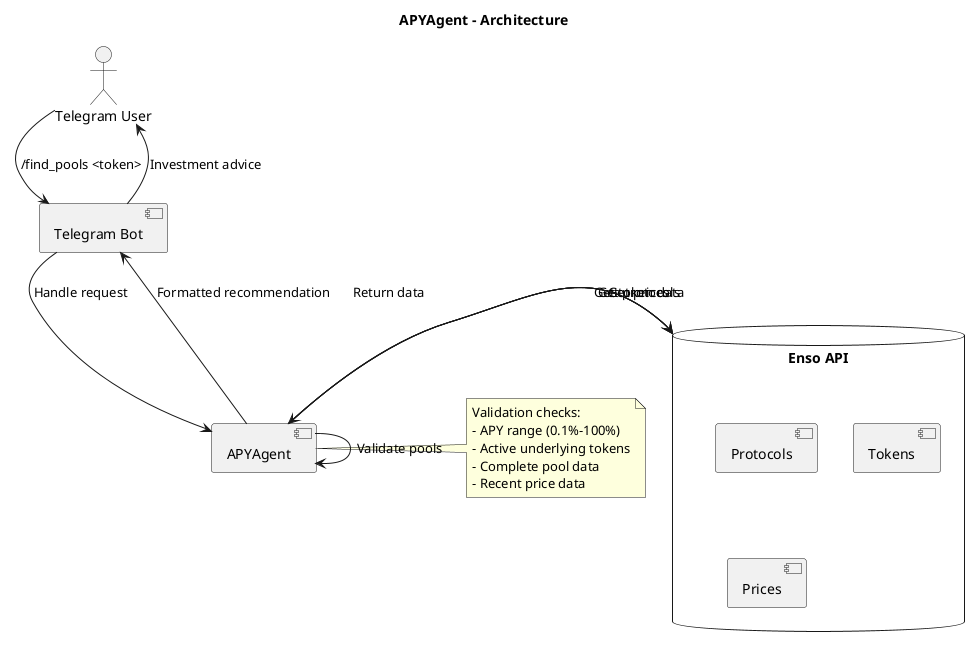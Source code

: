 @startuml
title APYAgent - Architecture

actor "Telegram User" as User
component "Telegram Bot" as Bot
component "APYAgent" as Agent
database "Enso API" as Enso {
    [Protocols]
    [Tokens]
    [Prices]
}

User -> Bot: /find_pools <token>
Bot -> Agent: Handle request
Agent -> Enso: Get protocols
Agent -> Enso: Get token data
Agent -> Enso: Get prices
Enso --> Agent: Return data
Agent --> Agent: Validate pools
Agent --> Bot: Formatted recommendation
Bot --> User: Investment advice

note right of Agent
    Validation checks:
    - APY range (0.1%-100%)
    - Active underlying tokens
    - Complete pool data
    - Recent price data
end note
@enduml
